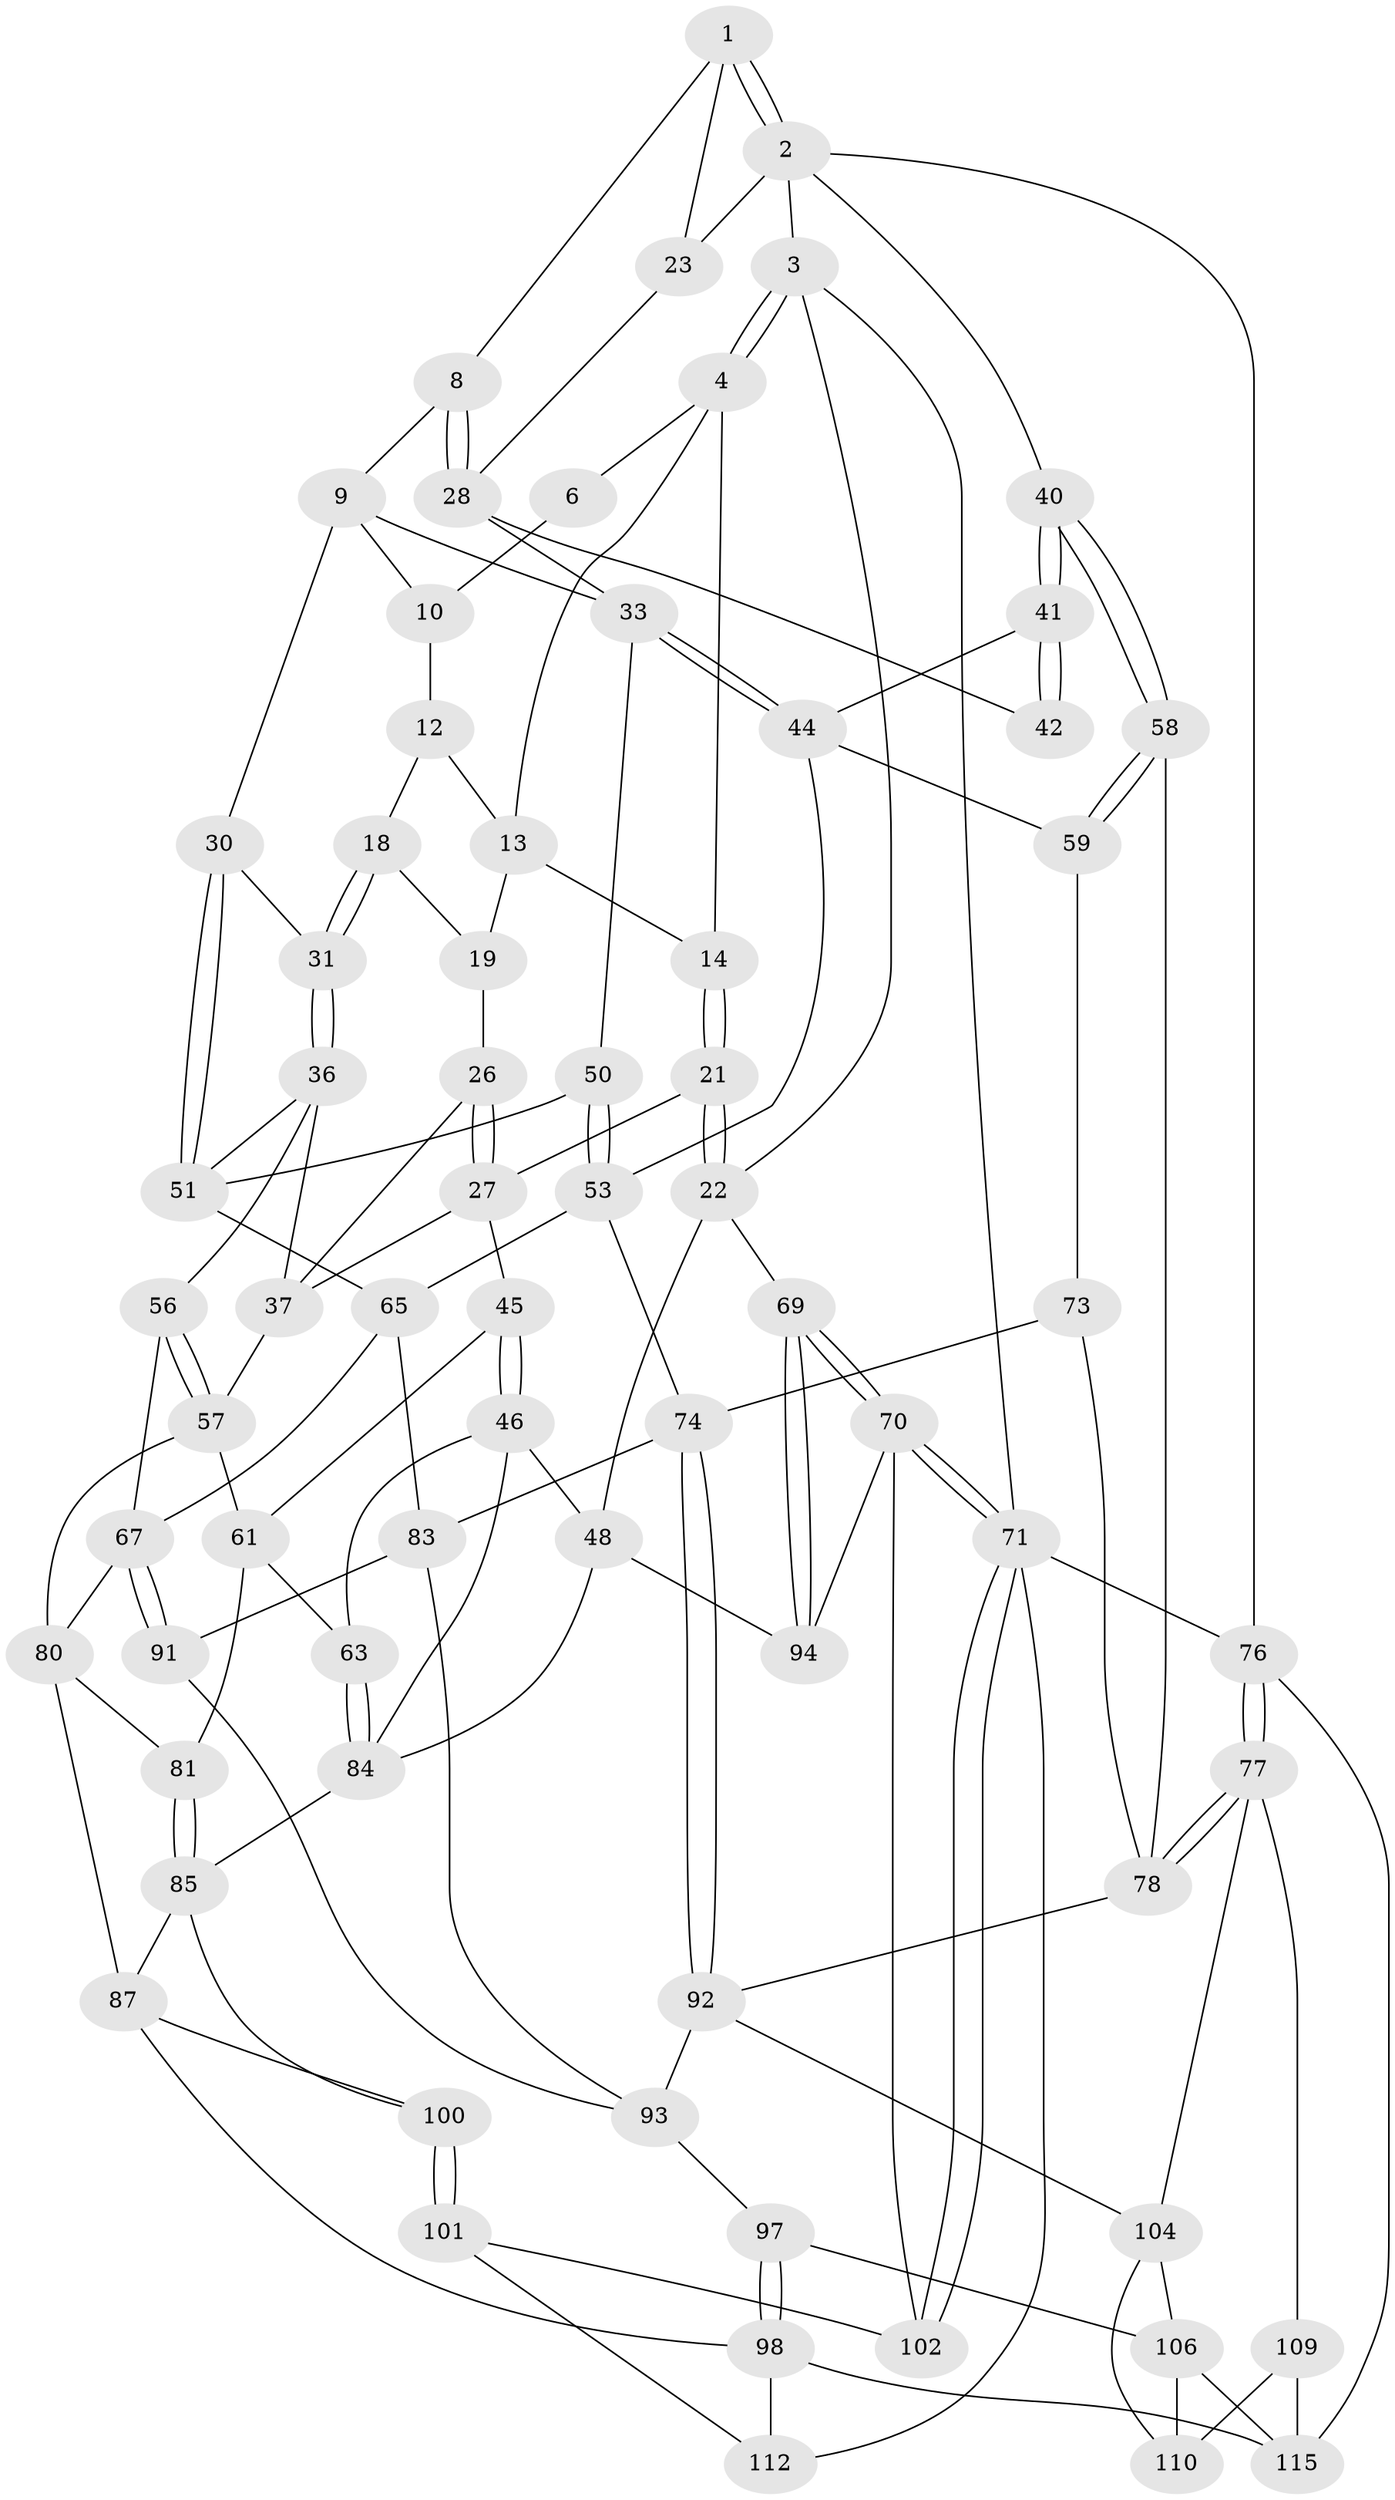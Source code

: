 // original degree distribution, {3: 0.017241379310344827, 6: 0.2413793103448276, 5: 0.4827586206896552, 4: 0.25862068965517243}
// Generated by graph-tools (version 1.1) at 2025/11/02/27/25 16:11:59]
// undirected, 71 vertices, 154 edges
graph export_dot {
graph [start="1"]
  node [color=gray90,style=filled];
  1 [pos="+0.7676915196839871+0",super="+7"];
  2 [pos="+1+0",super="+24"];
  3 [pos="+0+0"];
  4 [pos="+0.1392466135239643+0",super="+5"];
  6 [pos="+0.5656533543405361+0"];
  8 [pos="+0.7212250742614874+0.1210404724326573"];
  9 [pos="+0.6757274071772142+0.12770401044897456",super="+29"];
  10 [pos="+0.6575788705013966+0.11725259447981061",super="+11"];
  12 [pos="+0.5210290455911205+0.07559070489463128",super="+17"];
  13 [pos="+0.4949921051250515+0",super="+16"];
  14 [pos="+0.270764045950056+0",super="+15"];
  18 [pos="+0.511651732776418+0.17193463416195628"];
  19 [pos="+0.4283721999082762+0.15628965804062142",super="+20"];
  21 [pos="+0.143481883855744+0.23417236122661622",super="+25"];
  22 [pos="+0+0.04410489318032487",super="+49"];
  23 [pos="+0.9402280463784983+0.12405133974370523"];
  26 [pos="+0.3335340559355644+0.2168746193933271",super="+35"];
  27 [pos="+0.21143962646579062+0.2986772830600489",super="+39"];
  28 [pos="+0.8136855597680545+0.2323375834086534",super="+32"];
  30 [pos="+0.5717043483844082+0.31130014088855484"];
  31 [pos="+0.5529874226481084+0.3189170063278612"];
  33 [pos="+0.7762576390956258+0.28827831509140156",super="+34"];
  36 [pos="+0.5446790243458639+0.33216947684403125",super="+55"];
  37 [pos="+0.42138158589973496+0.3400230984652983",super="+38"];
  40 [pos="+1+0.14101693747314004"];
  41 [pos="+1+0.19324678682833546",super="+43"];
  42 [pos="+0.882266027123759+0.28826054329666956"];
  44 [pos="+0.9054093684154879+0.39104959688823854",super="+52"];
  45 [pos="+0.20887939773016476+0.3483179517183139"];
  46 [pos="+0.13521615836949769+0.45255600776712307",super="+47"];
  48 [pos="+0+0.47039044148832776",super="+89"];
  50 [pos="+0.7595490943267904+0.40289772375695954"];
  51 [pos="+0.7404732618857816+0.407105688199601",super="+54"];
  53 [pos="+0.8085046324125772+0.4581890076521136",super="+64"];
  56 [pos="+0.5094180528149959+0.5509284800337192"];
  57 [pos="+0.3704526867955182+0.4445523202607503",super="+60"];
  58 [pos="+1+0.5663255589588597"];
  59 [pos="+0.9375574572544599+0.47235018966849185"];
  61 [pos="+0.2540082970343858+0.45459284917722886",super="+62"];
  63 [pos="+0.21101961269116937+0.5218924691828577"];
  65 [pos="+0.6657867265156083+0.49605055786278673",super="+66"];
  67 [pos="+0.562326147509472+0.6457609892699251",super="+68"];
  69 [pos="+0+0.7781448935188592"];
  70 [pos="+0+0.8123697996175911",super="+103"];
  71 [pos="+0+0.9905893054420696",super="+72"];
  73 [pos="+0.8837407174643042+0.607973898080117"];
  74 [pos="+0.8571208679405079+0.6206210314847788",super="+75"];
  76 [pos="+1+1"];
  77 [pos="+1+1",super="+108"];
  78 [pos="+1+0.6301670905151343",super="+79"];
  80 [pos="+0.30824973445494325+0.547229704237594",super="+82"];
  81 [pos="+0.26995941193425665+0.5424394919270558"];
  83 [pos="+0.7558906994999777+0.5673003151850443",super="+90"];
  84 [pos="+0.14591961037724357+0.6442888898694322",super="+86"];
  85 [pos="+0.15345719563129342+0.6976282131641666",super="+88"];
  87 [pos="+0.31094689326628344+0.7306745701174326",super="+99"];
  91 [pos="+0.5877355015900004+0.6772819233198749"];
  92 [pos="+0.8516602926243727+0.7272061784525192",super="+95"];
  93 [pos="+0.8182139163775559+0.7103834089022799",super="+96"];
  94 [pos="+0.06054092990843113+0.7130670641730212"];
  97 [pos="+0.6000736282916379+0.813670105010337"];
  98 [pos="+0.527429657589111+0.9034577347799205",super="+111"];
  100 [pos="+0.18016397064255274+0.8530680910571088",super="+107"];
  101 [pos="+0.15561929027550694+0.9175076535159084",super="+113"];
  102 [pos="+0.13500147700742726+0.911158878592403"];
  104 [pos="+0.8582210642725363+0.7862599161951969",super="+105"];
  106 [pos="+0.6203979140335236+0.8164529388305106",super="+114"];
  109 [pos="+0.890023660378589+0.9662270484855602"];
  110 [pos="+0.8051138650921592+0.9229859315138722"];
  112 [pos="+0.2173410356907315+1"];
  115 [pos="+0.7681569979587379+1",super="+116"];
  1 -- 2;
  1 -- 2;
  1 -- 8;
  1 -- 23;
  2 -- 3;
  2 -- 76;
  2 -- 40;
  2 -- 23;
  3 -- 4;
  3 -- 4;
  3 -- 22;
  3 -- 71;
  4 -- 14;
  4 -- 13;
  4 -- 6;
  6 -- 10;
  8 -- 9;
  8 -- 28;
  8 -- 28;
  9 -- 10;
  9 -- 30;
  9 -- 33;
  10 -- 12 [weight=2];
  12 -- 13;
  12 -- 18;
  13 -- 19;
  13 -- 14;
  14 -- 21 [weight=2];
  14 -- 21;
  18 -- 19;
  18 -- 31;
  18 -- 31;
  19 -- 26 [weight=2];
  21 -- 22;
  21 -- 22;
  21 -- 27;
  22 -- 48;
  22 -- 69;
  23 -- 28;
  26 -- 27;
  26 -- 27;
  26 -- 37;
  27 -- 45;
  27 -- 37;
  28 -- 33;
  28 -- 42;
  30 -- 31;
  30 -- 51;
  30 -- 51;
  31 -- 36;
  31 -- 36;
  33 -- 44;
  33 -- 44;
  33 -- 50;
  36 -- 37;
  36 -- 56;
  36 -- 51;
  37 -- 57;
  40 -- 41;
  40 -- 41;
  40 -- 58;
  40 -- 58;
  41 -- 42 [weight=2];
  41 -- 42;
  41 -- 44;
  44 -- 59;
  44 -- 53;
  45 -- 46;
  45 -- 46;
  45 -- 61;
  46 -- 63;
  46 -- 48;
  46 -- 84;
  48 -- 94;
  48 -- 84;
  50 -- 51;
  50 -- 53;
  50 -- 53;
  51 -- 65;
  53 -- 65;
  53 -- 74;
  56 -- 57;
  56 -- 57;
  56 -- 67;
  57 -- 80;
  57 -- 61;
  58 -- 59;
  58 -- 59;
  58 -- 78;
  59 -- 73;
  61 -- 81;
  61 -- 63;
  63 -- 84;
  63 -- 84;
  65 -- 67;
  65 -- 83;
  67 -- 91;
  67 -- 91;
  67 -- 80;
  69 -- 70;
  69 -- 70;
  69 -- 94;
  69 -- 94;
  70 -- 71;
  70 -- 71;
  70 -- 94;
  70 -- 102;
  71 -- 102;
  71 -- 102;
  71 -- 112;
  71 -- 76;
  73 -- 74;
  73 -- 78;
  74 -- 92;
  74 -- 92;
  74 -- 83;
  76 -- 77;
  76 -- 77;
  76 -- 115;
  77 -- 78;
  77 -- 78;
  77 -- 104;
  77 -- 109;
  78 -- 92;
  80 -- 81;
  80 -- 87;
  81 -- 85;
  81 -- 85;
  83 -- 91;
  83 -- 93;
  84 -- 85;
  85 -- 100;
  85 -- 87;
  87 -- 98;
  87 -- 100;
  91 -- 93;
  92 -- 93;
  92 -- 104;
  93 -- 97;
  97 -- 98;
  97 -- 98;
  97 -- 106;
  98 -- 112;
  98 -- 115;
  100 -- 101 [weight=2];
  100 -- 101;
  101 -- 102;
  101 -- 112;
  104 -- 106;
  104 -- 110;
  106 -- 115;
  106 -- 110;
  109 -- 110;
  109 -- 115;
}
